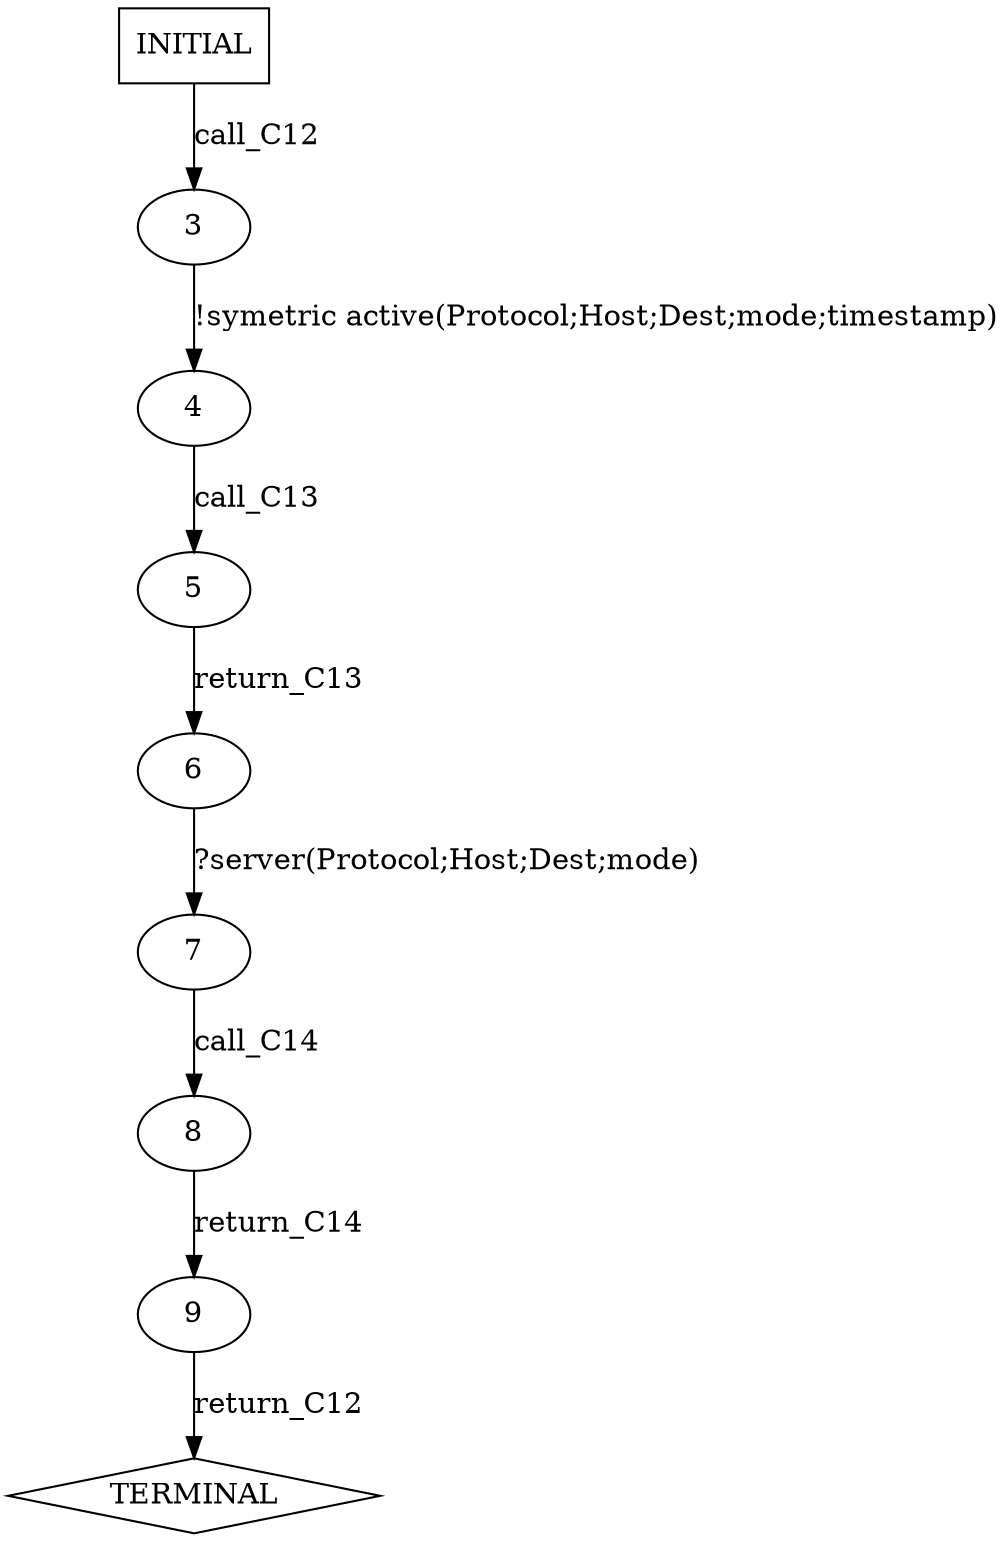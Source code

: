 digraph G {
  0 [label="INITIAL",shape=box];
  1 [label="TERMINAL",shape=diamond];
  3 [label="3"];
  4 [label="4"];
  5 [label="5"];
  6 [label="6"];
  7 [label="7"];
  8 [label="8"];
  9 [label="9"];
0->3  [label="call_C12"];
3->4 [label="!symetric active(Protocol;Host;Dest;mode;timestamp)"];
4->5  [label="call_C13"];
5->6  [label="return_C13"];
6->7 [label="?server(Protocol;Host;Dest;mode)"];
7->8  [label="call_C14"];
8->9  [label="return_C14"];
9->1  [label="return_C12"];
}
